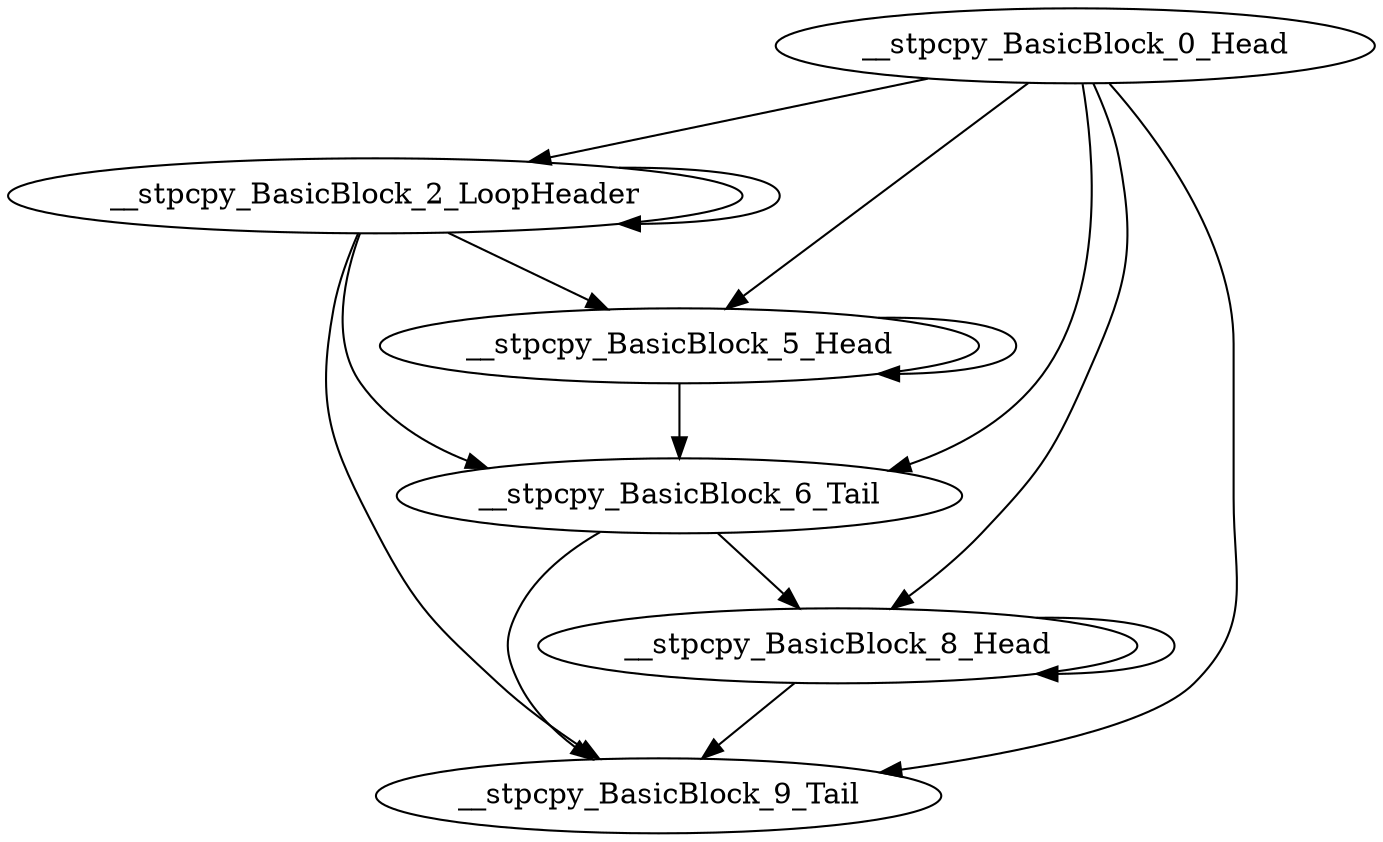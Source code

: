 digraph G {
    "__stpcpy_BasicBlock_0_Head" -> "__stpcpy_BasicBlock_2_LoopHeader"
    "__stpcpy_BasicBlock_0_Head" -> "__stpcpy_BasicBlock_5_Head"
    "__stpcpy_BasicBlock_0_Head" -> "__stpcpy_BasicBlock_9_Tail"
    "__stpcpy_BasicBlock_0_Head" -> "__stpcpy_BasicBlock_8_Head"
    "__stpcpy_BasicBlock_0_Head" -> "__stpcpy_BasicBlock_6_Tail"
    "__stpcpy_BasicBlock_2_LoopHeader" -> "__stpcpy_BasicBlock_2_LoopHeader"
    "__stpcpy_BasicBlock_2_LoopHeader" -> "__stpcpy_BasicBlock_5_Head"
    "__stpcpy_BasicBlock_2_LoopHeader" -> "__stpcpy_BasicBlock_9_Tail"
    "__stpcpy_BasicBlock_2_LoopHeader" -> "__stpcpy_BasicBlock_6_Tail"
    "__stpcpy_BasicBlock_5_Head" -> "__stpcpy_BasicBlock_5_Head"
    "__stpcpy_BasicBlock_5_Head" -> "__stpcpy_BasicBlock_6_Tail"
    "__stpcpy_BasicBlock_8_Head" -> "__stpcpy_BasicBlock_9_Tail"
    "__stpcpy_BasicBlock_8_Head" -> "__stpcpy_BasicBlock_8_Head"
    "__stpcpy_BasicBlock_6_Tail" -> "__stpcpy_BasicBlock_9_Tail"
    "__stpcpy_BasicBlock_6_Tail" -> "__stpcpy_BasicBlock_8_Head"
}
